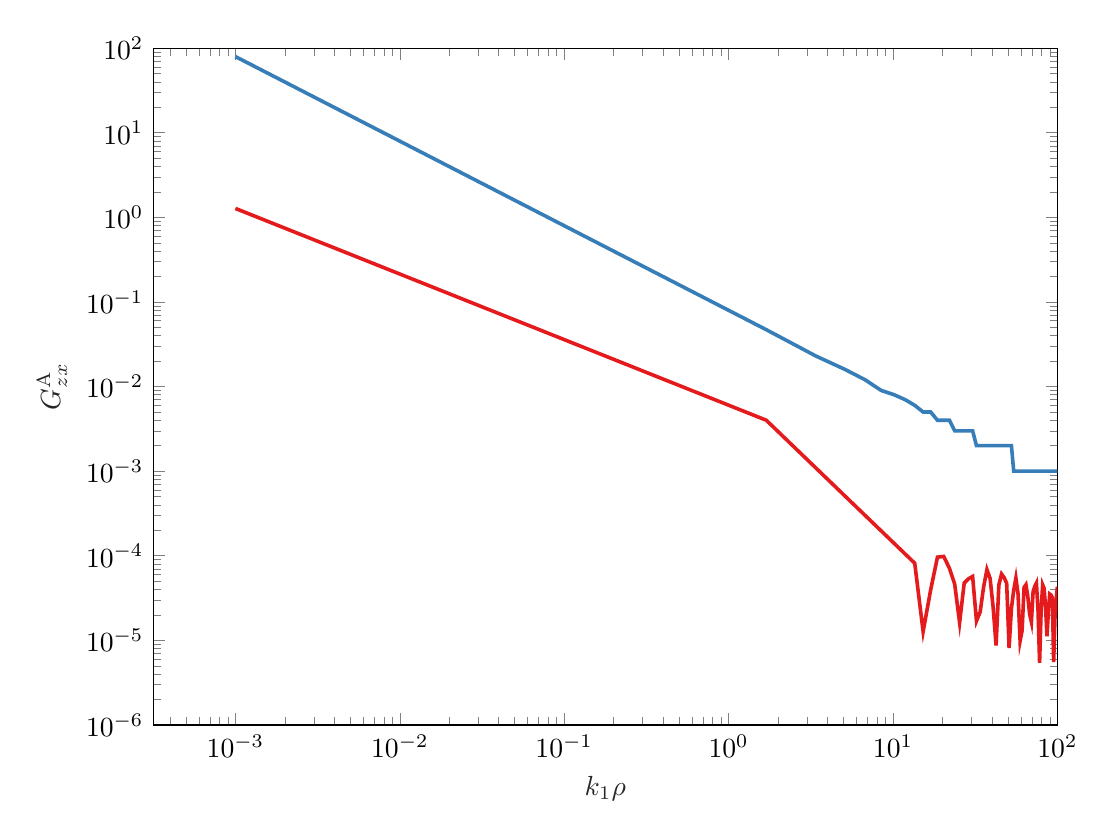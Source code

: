 % This file was created by matlab2tikz.
%
\definecolor{mycolor1}{rgb}{0.894,0.102,0.11}%
\definecolor{mycolor2}{rgb}{0.216,0.494,0.722}%
%
\begin{tikzpicture}

\begin{axis}[%
width=4.521in,
height=3.384in,
at={(0.758in,0.662in)},
scale only axis,
xmode=log,
xmin=0.0,
xmax=100,
xminorticks=true,
xlabel style={font=\color{white!15!black}},
xlabel={$k_1\rho$},
ymode=log,
ymin=1e-06,
ymax=100,
yminorticks=true,
ylabel style={font=\color{white!15!black}},
ylabel={$G_{zx}^{\mathrm{A}}$},
axis background/.style={fill=white}
]
\addplot [color=mycolor1, line width=1.3pt, forget plot]
  table[row sep=crcr]{%
0.001	1.275\\
1.696	0.004\\
3.391	0.0\\
5.086	0.0\\
6.781	0.0\\
8.475	0.0\\
10.17	0.0\\
11.865	0.0\\
13.56	8.169e-05\\
15.255	1.271e-05\\
16.95	3.949e-05\\
18.645	9.629e-05\\
20.34	9.825e-05\\
22.035	7.141e-05\\
23.73	4.635e-05\\
25.424	1.619e-05\\
27.119	4.765e-05\\
28.814	5.348e-05\\
30.509	5.693e-05\\
32.204	1.692e-05\\
33.899	2.168e-05\\
35.594	4.285e-05\\
37.289	6.867e-05\\
38.984	5.385e-05\\
40.679	2.449e-05\\
42.373	8.706e-06\\
44.068	4.528e-05\\
45.763	6.083e-05\\
47.458	5.517e-05\\
49.153	4.726e-05\\
50.848	8.129e-06\\
52.543	2.398e-05\\
54.238	3.906e-05\\
55.933	5.458e-05\\
57.628	3.569e-05\\
59.322	9.822e-06\\
61.017	1.304e-05\\
62.712	4.223e-05\\
64.407	4.553e-05\\
66.102	3.288e-05\\
67.797	2.043e-05\\
69.492	1.651e-05\\
71.187	3.78e-05\\
72.882	4.342e-05\\
74.577	4.756e-05\\
76.271	2.241e-05\\
77.966	5.444e-06\\
79.661	2.282e-05\\
81.356	4.532e-05\\
83.051	4.103e-05\\
84.746	2.48e-05\\
86.441	1.119e-05\\
88.136	2.177e-05\\
89.831	3.527e-05\\
91.526	3.434e-05\\
93.22	3.186e-05\\
94.915	5.551e-06\\
96.61	1.784e-05\\
98.305	2.977e-05\\
100	4.307e-05\\
};
\addplot [color=mycolor2, line width=1.3pt, forget plot]
  table[row sep=crcr]{%
0.001	79.577\\
1.696	0.047\\
3.391	0.023\\
5.086	0.016\\
6.781	0.012\\
8.475	0.009\\
10.17	0.008\\
11.865	0.007\\
13.56	0.006\\
15.255	0.005\\
16.95	0.005\\
18.645	0.004\\
20.34	0.004\\
22.035	0.004\\
23.73	0.003\\
25.424	0.003\\
27.119	0.003\\
28.814	0.003\\
30.509	0.003\\
32.204	0.002\\
33.899	0.002\\
35.594	0.002\\
37.289	0.002\\
38.984	0.002\\
40.679	0.002\\
42.373	0.002\\
44.068	0.002\\
45.763	0.002\\
47.458	0.002\\
49.153	0.002\\
50.848	0.002\\
52.543	0.002\\
54.238	0.001\\
55.933	0.001\\
57.628	0.001\\
59.322	0.001\\
61.017	0.001\\
62.712	0.001\\
64.407	0.001\\
66.102	0.001\\
67.797	0.001\\
69.492	0.001\\
71.187	0.001\\
72.882	0.001\\
74.577	0.001\\
76.271	0.001\\
77.966	0.001\\
79.661	0.001\\
81.356	0.001\\
83.051	0.001\\
84.746	0.001\\
86.441	0.001\\
88.136	0.001\\
89.831	0.001\\
91.526	0.001\\
93.22	0.001\\
94.915	0.001\\
96.61	0.001\\
98.305	0.001\\
100	0.001\\
};
\end{axis}
\end{tikzpicture}%